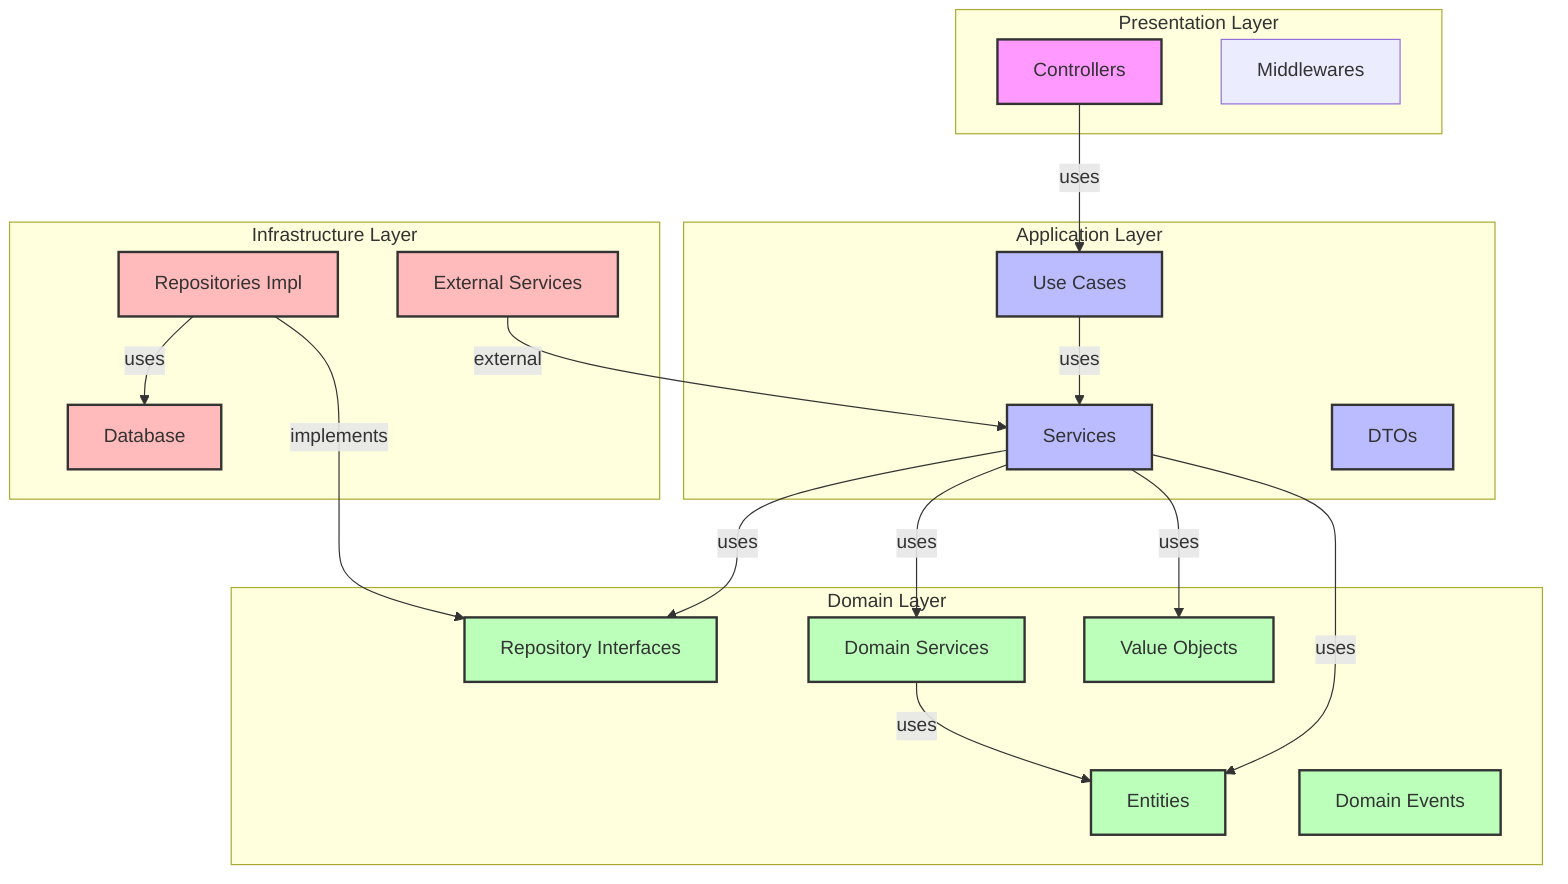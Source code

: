 graph TD
    subgraph "Presentation Layer"
        A[Controllers]
        M[Middlewares]
    end
    
    subgraph "Application Layer"
        B[Use Cases]
        C[Services]
        D[DTOs]
    end
    
    subgraph "Domain Layer"
        E[Entities]
        F[Value Objects]
        G[Domain Events]
        H[Domain Services]
        I[Repository Interfaces]
    end
    
    subgraph "Infrastructure Layer"
        J[Repositories Impl]
        K[External Services]
        L[Database]
    end
    
    A -->|uses| B
    B -->|uses| C
    C -->|uses| E
    C -->|uses| F
    C -->|uses| H
    C -->|uses| I
    H -->|uses| E
    J -->|implements| I
    J -->|uses| L
    K -->|external| C

    style A fill:#f9f,stroke:#333,stroke-width:2px
    style B fill:#bbf,stroke:#333,stroke-width:2px
    style C fill:#bbf,stroke:#333,stroke-width:2px
    style D fill:#bbf,stroke:#333,stroke-width:2px
    style E fill:#bfb,stroke:#333,stroke-width:2px
    style F fill:#bfb,stroke:#333,stroke-width:2px
    style G fill:#bfb,stroke:#333,stroke-width:2px
    style H fill:#bfb,stroke:#333,stroke-width:2px
    style I fill:#bfb,stroke:#333,stroke-width:2px
    style J fill:#fbb,stroke:#333,stroke-width:2px
    style K fill:#fbb,stroke:#333,stroke-width:2px
    style L fill:#fbb,stroke:#333,stroke-width:2px